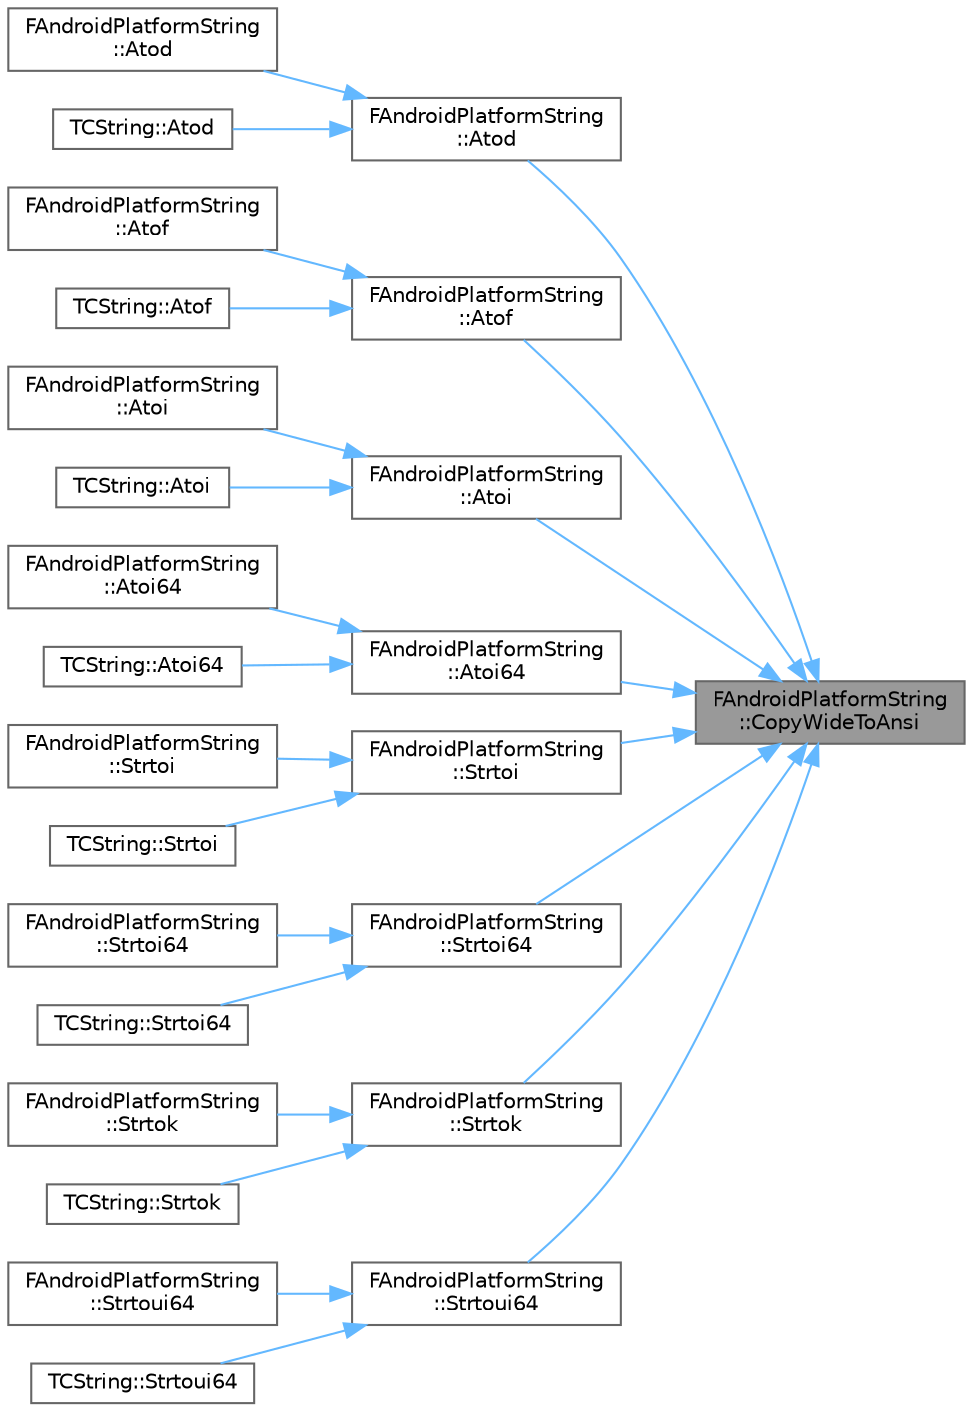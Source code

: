 digraph "FAndroidPlatformString::CopyWideToAnsi"
{
 // INTERACTIVE_SVG=YES
 // LATEX_PDF_SIZE
  bgcolor="transparent";
  edge [fontname=Helvetica,fontsize=10,labelfontname=Helvetica,labelfontsize=10];
  node [fontname=Helvetica,fontsize=10,shape=box,height=0.2,width=0.4];
  rankdir="RL";
  Node1 [id="Node000001",label="FAndroidPlatformString\l::CopyWideToAnsi",height=0.2,width=0.4,color="gray40", fillcolor="grey60", style="filled", fontcolor="black",tooltip=" "];
  Node1 -> Node2 [id="edge1_Node000001_Node000002",dir="back",color="steelblue1",style="solid",tooltip=" "];
  Node2 [id="Node000002",label="FAndroidPlatformString\l::Atod",height=0.2,width=0.4,color="grey40", fillcolor="white", style="filled",URL="$d5/d69/structFAndroidPlatformString.html#ac4cfcecc4ede6cb5d0bb5a5d314e0dc8",tooltip=" "];
  Node2 -> Node3 [id="edge2_Node000002_Node000003",dir="back",color="steelblue1",style="solid",tooltip=" "];
  Node3 [id="Node000003",label="FAndroidPlatformString\l::Atod",height=0.2,width=0.4,color="grey40", fillcolor="white", style="filled",URL="$d5/d69/structFAndroidPlatformString.html#a988d5370d9b862ddba086101525ec092",tooltip=" "];
  Node2 -> Node4 [id="edge3_Node000002_Node000004",dir="back",color="steelblue1",style="solid",tooltip=" "];
  Node4 [id="Node000004",label="TCString::Atod",height=0.2,width=0.4,color="grey40", fillcolor="white", style="filled",URL="$df/d74/structTCString.html#a6030b53388fa01cb42039f787786c543",tooltip="atod wrapper"];
  Node1 -> Node5 [id="edge4_Node000001_Node000005",dir="back",color="steelblue1",style="solid",tooltip=" "];
  Node5 [id="Node000005",label="FAndroidPlatformString\l::Atof",height=0.2,width=0.4,color="grey40", fillcolor="white", style="filled",URL="$d5/d69/structFAndroidPlatformString.html#a9f788954632d98132bca5ff7ddd35355",tooltip=" "];
  Node5 -> Node6 [id="edge5_Node000005_Node000006",dir="back",color="steelblue1",style="solid",tooltip=" "];
  Node6 [id="Node000006",label="FAndroidPlatformString\l::Atof",height=0.2,width=0.4,color="grey40", fillcolor="white", style="filled",URL="$d5/d69/structFAndroidPlatformString.html#ab54f5167d1acfd398026955fa019fa3b",tooltip=" "];
  Node5 -> Node7 [id="edge6_Node000005_Node000007",dir="back",color="steelblue1",style="solid",tooltip=" "];
  Node7 [id="Node000007",label="TCString::Atof",height=0.2,width=0.4,color="grey40", fillcolor="white", style="filled",URL="$df/d74/structTCString.html#a7f6c88c8125b013f78cc2035ee1301d0",tooltip="atof wrapper"];
  Node1 -> Node8 [id="edge7_Node000001_Node000008",dir="back",color="steelblue1",style="solid",tooltip=" "];
  Node8 [id="Node000008",label="FAndroidPlatformString\l::Atoi",height=0.2,width=0.4,color="grey40", fillcolor="white", style="filled",URL="$d5/d69/structFAndroidPlatformString.html#ade838f9a2f02ea543ec1285ae89d4d5d",tooltip=" "];
  Node8 -> Node9 [id="edge8_Node000008_Node000009",dir="back",color="steelblue1",style="solid",tooltip=" "];
  Node9 [id="Node000009",label="FAndroidPlatformString\l::Atoi",height=0.2,width=0.4,color="grey40", fillcolor="white", style="filled",URL="$d5/d69/structFAndroidPlatformString.html#a7538f0d138218ab26426331e6d0bbe29",tooltip=" "];
  Node8 -> Node10 [id="edge9_Node000008_Node000010",dir="back",color="steelblue1",style="solid",tooltip=" "];
  Node10 [id="Node000010",label="TCString::Atoi",height=0.2,width=0.4,color="grey40", fillcolor="white", style="filled",URL="$df/d74/structTCString.html#a935202e92add34a181636ea10c8dd829",tooltip="atoi wrapper"];
  Node1 -> Node11 [id="edge10_Node000001_Node000011",dir="back",color="steelblue1",style="solid",tooltip=" "];
  Node11 [id="Node000011",label="FAndroidPlatformString\l::Atoi64",height=0.2,width=0.4,color="grey40", fillcolor="white", style="filled",URL="$d5/d69/structFAndroidPlatformString.html#a73732c9dbe959ac028147f507de1bff7",tooltip=" "];
  Node11 -> Node12 [id="edge11_Node000011_Node000012",dir="back",color="steelblue1",style="solid",tooltip=" "];
  Node12 [id="Node000012",label="FAndroidPlatformString\l::Atoi64",height=0.2,width=0.4,color="grey40", fillcolor="white", style="filled",URL="$d5/d69/structFAndroidPlatformString.html#a489cb03f663cfcc9121e470f7d15e7f2",tooltip=" "];
  Node11 -> Node13 [id="edge12_Node000011_Node000013",dir="back",color="steelblue1",style="solid",tooltip=" "];
  Node13 [id="Node000013",label="TCString::Atoi64",height=0.2,width=0.4,color="grey40", fillcolor="white", style="filled",URL="$df/d74/structTCString.html#aef8d8298e6e82d1ec0dd748440d63eb3",tooltip="atoi64 wrapper"];
  Node1 -> Node14 [id="edge13_Node000001_Node000014",dir="back",color="steelblue1",style="solid",tooltip=" "];
  Node14 [id="Node000014",label="FAndroidPlatformString\l::Strtoi",height=0.2,width=0.4,color="grey40", fillcolor="white", style="filled",URL="$d5/d69/structFAndroidPlatformString.html#a4bc3f71913c122a251a721c5de34b161",tooltip=" "];
  Node14 -> Node15 [id="edge14_Node000014_Node000015",dir="back",color="steelblue1",style="solid",tooltip=" "];
  Node15 [id="Node000015",label="FAndroidPlatformString\l::Strtoi",height=0.2,width=0.4,color="grey40", fillcolor="white", style="filled",URL="$d5/d69/structFAndroidPlatformString.html#a717a1d3108786f10d747753032e7b607",tooltip=" "];
  Node14 -> Node16 [id="edge15_Node000014_Node000016",dir="back",color="steelblue1",style="solid",tooltip=" "];
  Node16 [id="Node000016",label="TCString::Strtoi",height=0.2,width=0.4,color="grey40", fillcolor="white", style="filled",URL="$df/d74/structTCString.html#abf4373cb64bdc76f49327f71fe6daa1f",tooltip="strtoi wrapper"];
  Node1 -> Node17 [id="edge16_Node000001_Node000017",dir="back",color="steelblue1",style="solid",tooltip=" "];
  Node17 [id="Node000017",label="FAndroidPlatformString\l::Strtoi64",height=0.2,width=0.4,color="grey40", fillcolor="white", style="filled",URL="$d5/d69/structFAndroidPlatformString.html#a815d614f5830c9b60b59f0c06f012ccb",tooltip=" "];
  Node17 -> Node18 [id="edge17_Node000017_Node000018",dir="back",color="steelblue1",style="solid",tooltip=" "];
  Node18 [id="Node000018",label="FAndroidPlatformString\l::Strtoi64",height=0.2,width=0.4,color="grey40", fillcolor="white", style="filled",URL="$d5/d69/structFAndroidPlatformString.html#a8fd320d10f73e1a0d6abfd1a502d5332",tooltip=" "];
  Node17 -> Node19 [id="edge18_Node000017_Node000019",dir="back",color="steelblue1",style="solid",tooltip=" "];
  Node19 [id="Node000019",label="TCString::Strtoi64",height=0.2,width=0.4,color="grey40", fillcolor="white", style="filled",URL="$df/d74/structTCString.html#a4458445ec3f3f43aff5b2d36cecfe654",tooltip="strtoi wrapper"];
  Node1 -> Node20 [id="edge19_Node000001_Node000020",dir="back",color="steelblue1",style="solid",tooltip=" "];
  Node20 [id="Node000020",label="FAndroidPlatformString\l::Strtok",height=0.2,width=0.4,color="grey40", fillcolor="white", style="filled",URL="$d5/d69/structFAndroidPlatformString.html#a64d1a7bef23668b89a8ca8cc722ccf76",tooltip=" "];
  Node20 -> Node21 [id="edge20_Node000020_Node000021",dir="back",color="steelblue1",style="solid",tooltip=" "];
  Node21 [id="Node000021",label="FAndroidPlatformString\l::Strtok",height=0.2,width=0.4,color="grey40", fillcolor="white", style="filled",URL="$d5/d69/structFAndroidPlatformString.html#a378bf02c4bb6999a2ee60a5e761b42d4",tooltip=" "];
  Node20 -> Node22 [id="edge21_Node000020_Node000022",dir="back",color="steelblue1",style="solid",tooltip=" "];
  Node22 [id="Node000022",label="TCString::Strtok",height=0.2,width=0.4,color="grey40", fillcolor="white", style="filled",URL="$df/d74/structTCString.html#a93b1abc855c82dca9ac7e05f79978604",tooltip="strtok wrapper"];
  Node1 -> Node23 [id="edge22_Node000001_Node000023",dir="back",color="steelblue1",style="solid",tooltip=" "];
  Node23 [id="Node000023",label="FAndroidPlatformString\l::Strtoui64",height=0.2,width=0.4,color="grey40", fillcolor="white", style="filled",URL="$d5/d69/structFAndroidPlatformString.html#a04fc2f941b703e7ecbf9d52af0519a12",tooltip=" "];
  Node23 -> Node24 [id="edge23_Node000023_Node000024",dir="back",color="steelblue1",style="solid",tooltip=" "];
  Node24 [id="Node000024",label="FAndroidPlatformString\l::Strtoui64",height=0.2,width=0.4,color="grey40", fillcolor="white", style="filled",URL="$d5/d69/structFAndroidPlatformString.html#afccf6c363c3eb9efe1938c2951ecaf9f",tooltip=" "];
  Node23 -> Node25 [id="edge24_Node000023_Node000025",dir="back",color="steelblue1",style="solid",tooltip=" "];
  Node25 [id="Node000025",label="TCString::Strtoui64",height=0.2,width=0.4,color="grey40", fillcolor="white", style="filled",URL="$df/d74/structTCString.html#a124bb6f38977f02d22269d15bb6d78d0",tooltip="strtoui wrapper"];
}
